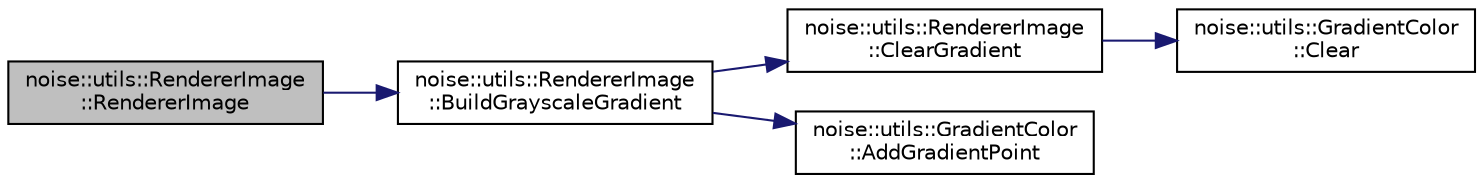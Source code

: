 digraph "noise::utils::RendererImage::RendererImage"
{
  edge [fontname="Helvetica",fontsize="10",labelfontname="Helvetica",labelfontsize="10"];
  node [fontname="Helvetica",fontsize="10",shape=record];
  rankdir="LR";
  Node1 [label="noise::utils::RendererImage\l::RendererImage",height=0.2,width=0.4,color="black", fillcolor="grey75", style="filled" fontcolor="black"];
  Node1 -> Node2 [color="midnightblue",fontsize="10",style="solid",fontname="Helvetica"];
  Node2 [label="noise::utils::RendererImage\l::BuildGrayscaleGradient",height=0.2,width=0.4,color="black", fillcolor="white", style="filled",URL="$classnoise_1_1utils_1_1_renderer_image.html#a142542e27fb5ed45919c0e627a5d0967"];
  Node2 -> Node3 [color="midnightblue",fontsize="10",style="solid",fontname="Helvetica"];
  Node3 [label="noise::utils::RendererImage\l::ClearGradient",height=0.2,width=0.4,color="black", fillcolor="white", style="filled",URL="$classnoise_1_1utils_1_1_renderer_image.html#afe260224d641c078b83d1a403478b809"];
  Node3 -> Node4 [color="midnightblue",fontsize="10",style="solid",fontname="Helvetica"];
  Node4 [label="noise::utils::GradientColor\l::Clear",height=0.2,width=0.4,color="black", fillcolor="white", style="filled",URL="$classnoise_1_1utils_1_1_gradient_color.html#ae70b2720fc9a51c051d20f9d2575bc94"];
  Node2 -> Node5 [color="midnightblue",fontsize="10",style="solid",fontname="Helvetica"];
  Node5 [label="noise::utils::GradientColor\l::AddGradientPoint",height=0.2,width=0.4,color="black", fillcolor="white", style="filled",URL="$classnoise_1_1utils_1_1_gradient_color.html#ac715c443ee7e6456657d131ab0cac42a"];
}
